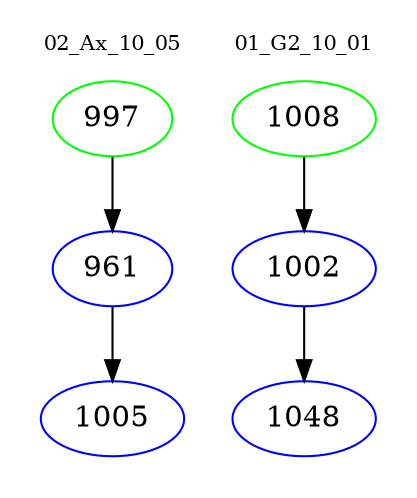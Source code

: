digraph{
subgraph cluster_0 {
color = white
label = "02_Ax_10_05";
fontsize=10;
T0_997 [label="997", color="green"]
T0_997 -> T0_961 [color="black"]
T0_961 [label="961", color="blue"]
T0_961 -> T0_1005 [color="black"]
T0_1005 [label="1005", color="blue"]
}
subgraph cluster_1 {
color = white
label = "01_G2_10_01";
fontsize=10;
T1_1008 [label="1008", color="green"]
T1_1008 -> T1_1002 [color="black"]
T1_1002 [label="1002", color="blue"]
T1_1002 -> T1_1048 [color="black"]
T1_1048 [label="1048", color="blue"]
}
}
